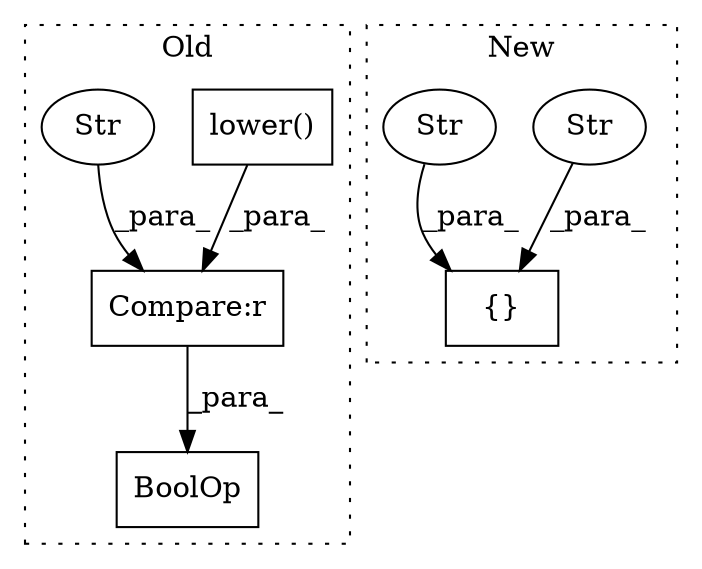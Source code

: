 digraph G {
subgraph cluster0 {
1 [label="lower()" a="75" s="5884" l="14" shape="box"];
5 [label="Compare:r" a="40" s="5874" l="24" shape="box"];
6 [label="Str" a="66" s="5874" l="6" shape="ellipse"];
7 [label="BoolOp" a="72" s="5847" l="51" shape="box"];
label = "Old";
style="dotted";
}
subgraph cluster1 {
2 [label="{}" a="59" s="5880,5894" l="1,0" shape="box"];
3 [label="Str" a="66" s="5881" l="6" shape="ellipse"];
4 [label="Str" a="66" s="5889" l="5" shape="ellipse"];
label = "New";
style="dotted";
}
1 -> 5 [label="_para_"];
3 -> 2 [label="_para_"];
4 -> 2 [label="_para_"];
5 -> 7 [label="_para_"];
6 -> 5 [label="_para_"];
}
